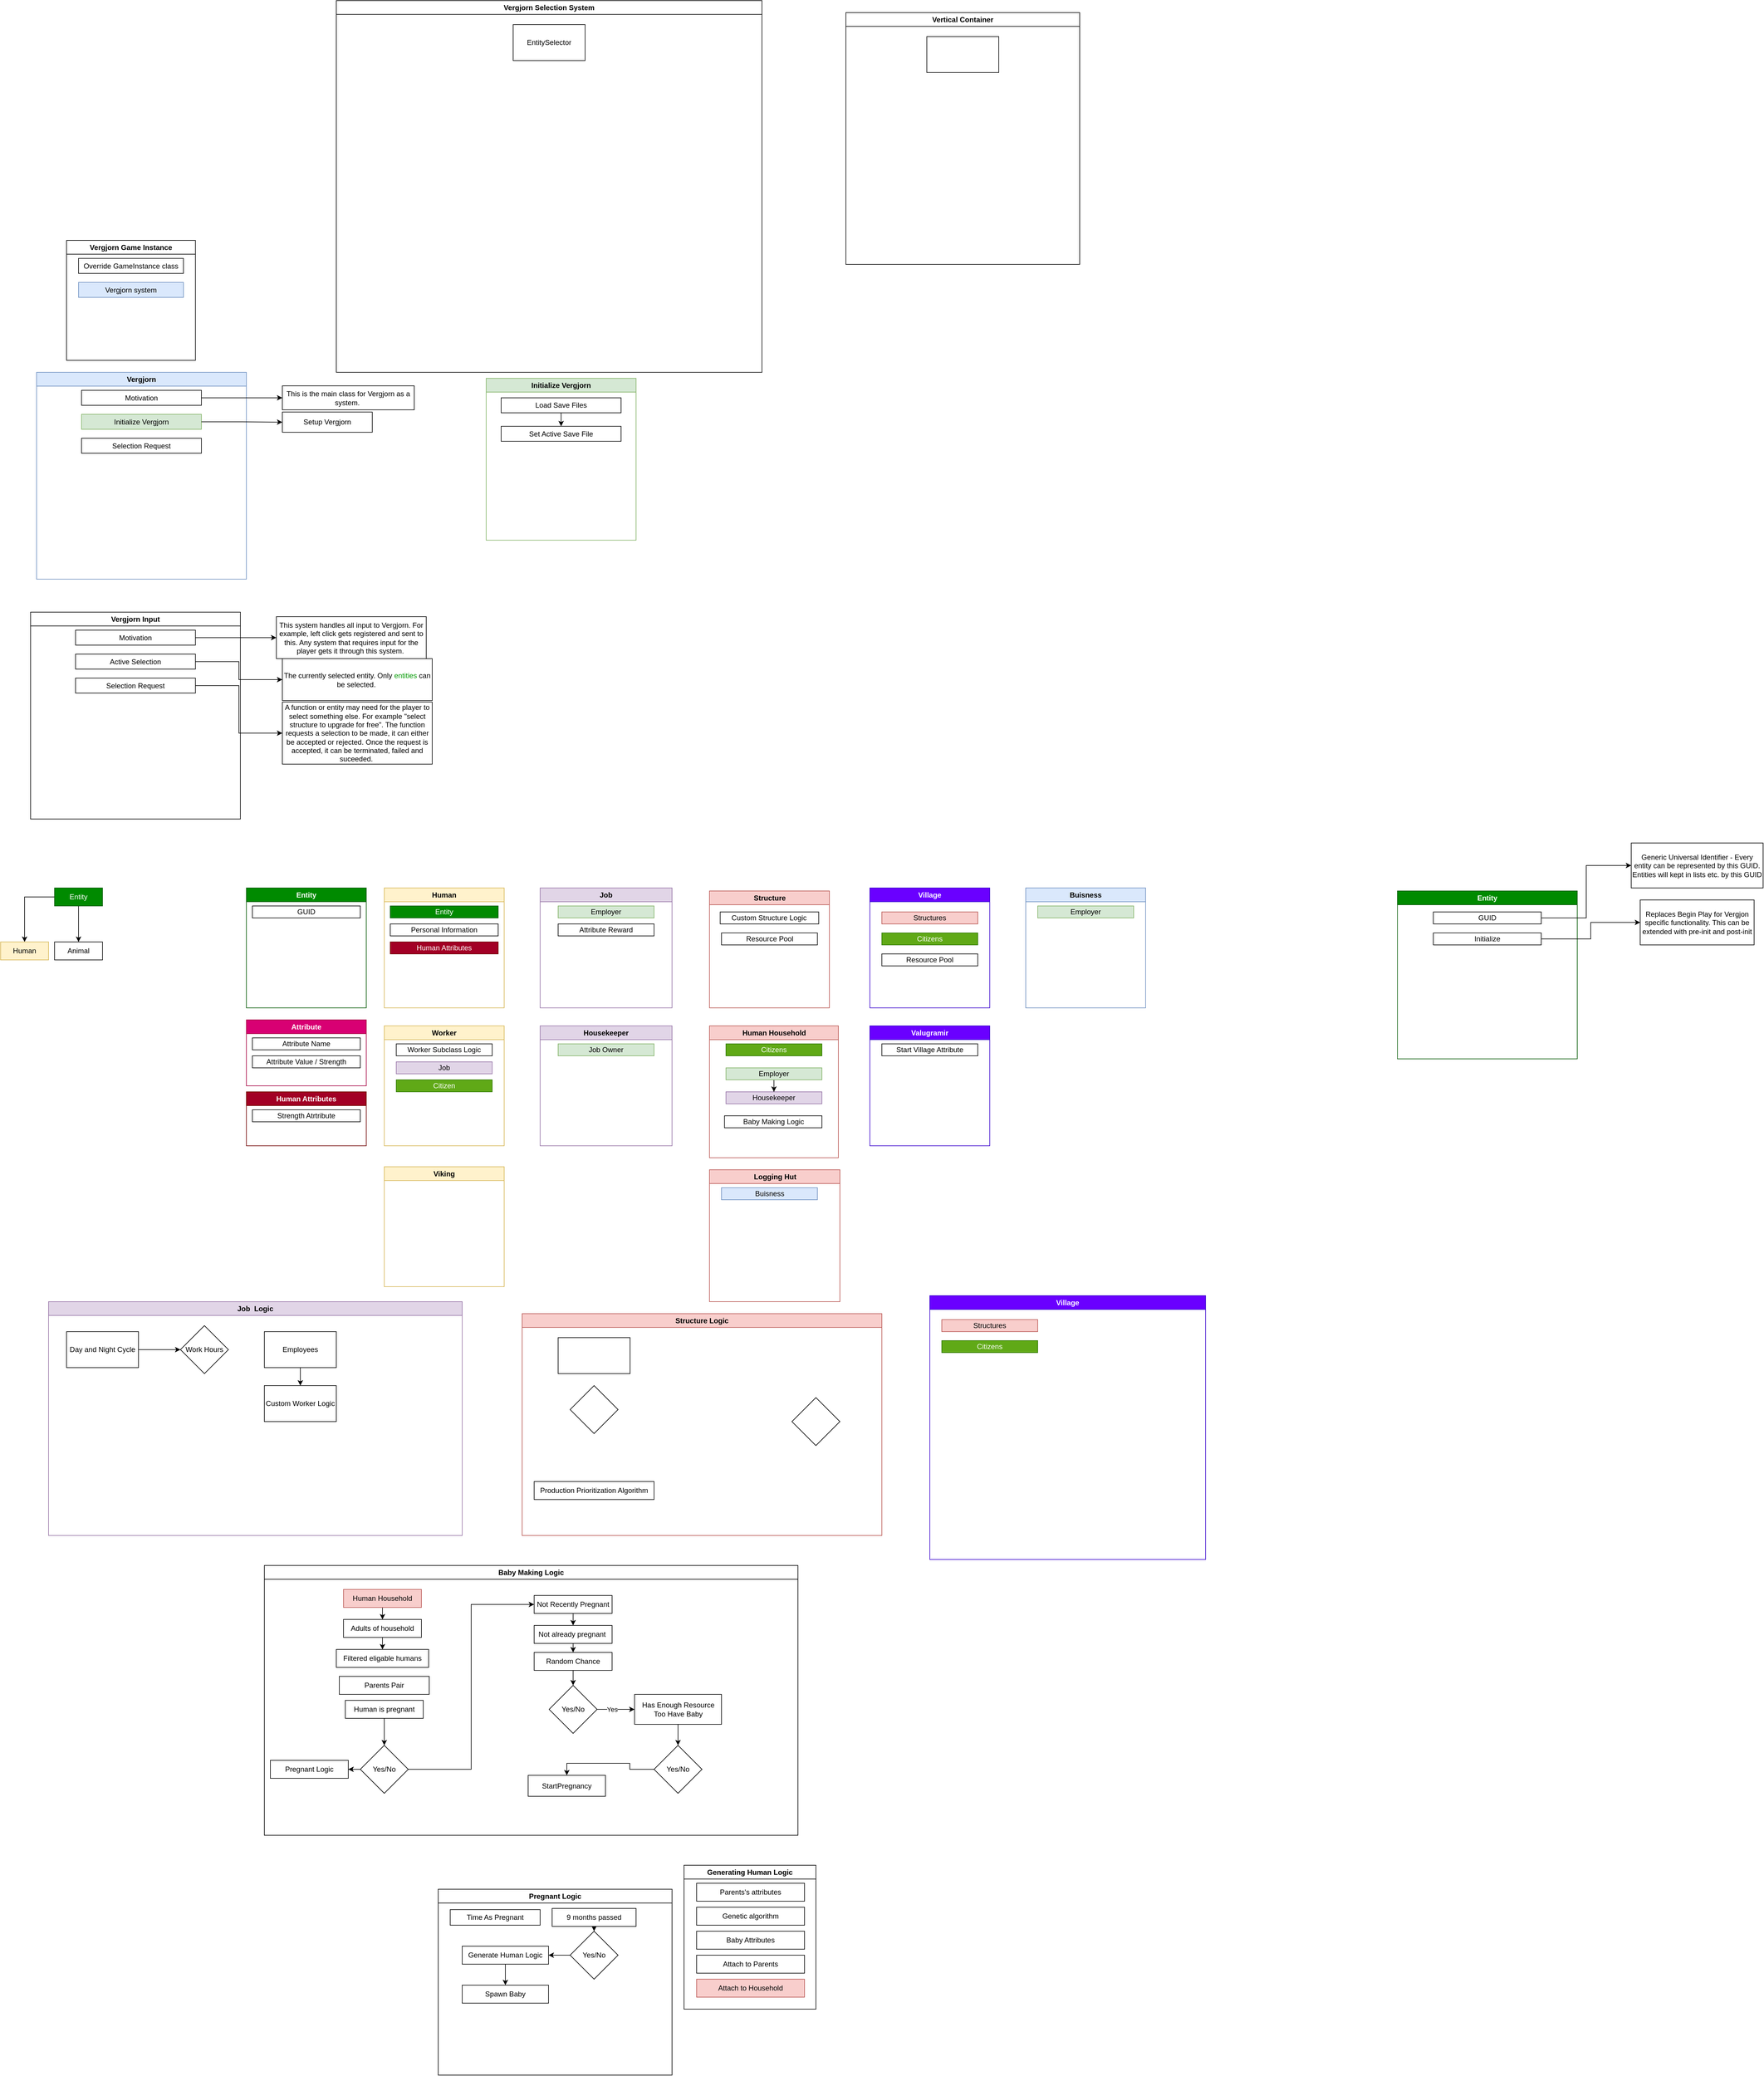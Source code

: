 <mxfile version="20.8.16" type="device"><diagram id="C5RBs43oDa-KdzZeNtuy" name="Page-1"><mxGraphModel dx="1418" dy="3166" grid="1" gridSize="10" guides="1" tooltips="1" connect="1" arrows="1" fold="1" page="1" pageScale="1" pageWidth="827" pageHeight="1169" math="0" shadow="0"><root><mxCell id="WIyWlLk6GJQsqaUBKTNV-0"/><mxCell id="WIyWlLk6GJQsqaUBKTNV-1" parent="WIyWlLk6GJQsqaUBKTNV-0"/><mxCell id="bpdon9Rbxp3jtuRAlvj6-2" style="edgeStyle=orthogonalEdgeStyle;rounded=0;orthogonalLoop=1;jettySize=auto;html=1;entryX=0.5;entryY=0;entryDx=0;entryDy=0;" parent="WIyWlLk6GJQsqaUBKTNV-1" source="bpdon9Rbxp3jtuRAlvj6-0" target="bpdon9Rbxp3jtuRAlvj6-1" edge="1"><mxGeometry relative="1" as="geometry"/></mxCell><mxCell id="bpdon9Rbxp3jtuRAlvj6-4" style="edgeStyle=orthogonalEdgeStyle;rounded=0;orthogonalLoop=1;jettySize=auto;html=1;entryX=0.5;entryY=0;entryDx=0;entryDy=0;" parent="WIyWlLk6GJQsqaUBKTNV-1" source="bpdon9Rbxp3jtuRAlvj6-0" target="bpdon9Rbxp3jtuRAlvj6-3" edge="1"><mxGeometry relative="1" as="geometry"/></mxCell><mxCell id="bpdon9Rbxp3jtuRAlvj6-0" value="Entity" style="rounded=0;whiteSpace=wrap;html=1;fillColor=#008a00;fontColor=#ffffff;strokeColor=#005700;" parent="WIyWlLk6GJQsqaUBKTNV-1" vertex="1"><mxGeometry x="90" y="20" width="80" height="30" as="geometry"/></mxCell><mxCell id="bpdon9Rbxp3jtuRAlvj6-1" value="Human" style="rounded=0;whiteSpace=wrap;html=1;fillColor=#fff2cc;strokeColor=#d6b656;" parent="WIyWlLk6GJQsqaUBKTNV-1" vertex="1"><mxGeometry y="110" width="80" height="30" as="geometry"/></mxCell><mxCell id="bpdon9Rbxp3jtuRAlvj6-3" value="Animal" style="rounded=0;whiteSpace=wrap;html=1;" parent="WIyWlLk6GJQsqaUBKTNV-1" vertex="1"><mxGeometry x="90" y="110" width="80" height="30" as="geometry"/></mxCell><mxCell id="bpdon9Rbxp3jtuRAlvj6-8" value="Worker" style="swimlane;whiteSpace=wrap;html=1;fillColor=#fff2cc;strokeColor=#d6b656;" parent="WIyWlLk6GJQsqaUBKTNV-1" vertex="1"><mxGeometry x="640" y="250" width="200" height="200" as="geometry"/></mxCell><mxCell id="bpdon9Rbxp3jtuRAlvj6-10" value="Worker Subclass Logic" style="rounded=0;whiteSpace=wrap;html=1;" parent="bpdon9Rbxp3jtuRAlvj6-8" vertex="1"><mxGeometry x="20" y="30" width="160" height="20" as="geometry"/></mxCell><mxCell id="bpdon9Rbxp3jtuRAlvj6-11" value="Job" style="rounded=0;whiteSpace=wrap;html=1;fillColor=#e1d5e7;strokeColor=#9673a6;" parent="bpdon9Rbxp3jtuRAlvj6-8" vertex="1"><mxGeometry x="20" y="60" width="160" height="20" as="geometry"/></mxCell><mxCell id="bpdon9Rbxp3jtuRAlvj6-32" value="Citizen" style="rounded=0;whiteSpace=wrap;html=1;fillColor=#60a917;fontColor=#ffffff;strokeColor=#2D7600;" parent="bpdon9Rbxp3jtuRAlvj6-8" vertex="1"><mxGeometry x="20" y="90" width="160" height="20" as="geometry"/></mxCell><mxCell id="bpdon9Rbxp3jtuRAlvj6-9" value="Viking" style="swimlane;whiteSpace=wrap;html=1;fillColor=#fff2cc;strokeColor=#d6b656;" parent="WIyWlLk6GJQsqaUBKTNV-1" vertex="1"><mxGeometry x="640" y="485" width="200" height="200" as="geometry"/></mxCell><mxCell id="bpdon9Rbxp3jtuRAlvj6-12" value="Job" style="swimlane;whiteSpace=wrap;html=1;fillColor=#e1d5e7;strokeColor=#9673a6;" parent="WIyWlLk6GJQsqaUBKTNV-1" vertex="1"><mxGeometry x="900" y="20" width="220" height="200" as="geometry"/></mxCell><mxCell id="bpdon9Rbxp3jtuRAlvj6-14" value="Employer" style="rounded=0;whiteSpace=wrap;html=1;fillColor=#d5e8d4;strokeColor=#82b366;" parent="bpdon9Rbxp3jtuRAlvj6-12" vertex="1"><mxGeometry x="30" y="30" width="160" height="20" as="geometry"/></mxCell><mxCell id="bpdon9Rbxp3jtuRAlvj6-74" value="Attribute Reward" style="rounded=0;whiteSpace=wrap;html=1;" parent="bpdon9Rbxp3jtuRAlvj6-12" vertex="1"><mxGeometry x="30" y="60" width="160" height="20" as="geometry"/></mxCell><mxCell id="bpdon9Rbxp3jtuRAlvj6-15" value="Structure" style="swimlane;whiteSpace=wrap;html=1;fillColor=#f8cecc;strokeColor=#b85450;" parent="WIyWlLk6GJQsqaUBKTNV-1" vertex="1"><mxGeometry x="1182.5" y="25" width="200" height="195" as="geometry"/></mxCell><mxCell id="bpdon9Rbxp3jtuRAlvj6-51" value="Custom Structure Logic" style="rounded=0;whiteSpace=wrap;html=1;" parent="bpdon9Rbxp3jtuRAlvj6-15" vertex="1"><mxGeometry x="17.83" y="35" width="164.37" height="20" as="geometry"/></mxCell><mxCell id="bpdon9Rbxp3jtuRAlvj6-65" value="Resource Pool" style="rounded=0;whiteSpace=wrap;html=1;" parent="bpdon9Rbxp3jtuRAlvj6-15" vertex="1"><mxGeometry x="20.01" y="70" width="160" height="20" as="geometry"/></mxCell><mxCell id="bpdon9Rbxp3jtuRAlvj6-16" value="Logging Hut" style="swimlane;whiteSpace=wrap;html=1;fillColor=#f8cecc;strokeColor=#b85450;" parent="WIyWlLk6GJQsqaUBKTNV-1" vertex="1"><mxGeometry x="1182.5" y="490" width="217.5" height="220" as="geometry"/></mxCell><mxCell id="bpdon9Rbxp3jtuRAlvj6-17" value="Buisness" style="rounded=0;whiteSpace=wrap;html=1;fillColor=#dae8fc;strokeColor=#6c8ebf;" parent="bpdon9Rbxp3jtuRAlvj6-16" vertex="1"><mxGeometry x="20" y="30" width="160" height="20" as="geometry"/></mxCell><mxCell id="bpdon9Rbxp3jtuRAlvj6-20" value="Human Household" style="swimlane;whiteSpace=wrap;html=1;fillColor=#f8cecc;strokeColor=#b85450;" parent="WIyWlLk6GJQsqaUBKTNV-1" vertex="1"><mxGeometry x="1182.5" y="250" width="215" height="220" as="geometry"/></mxCell><mxCell id="bpdon9Rbxp3jtuRAlvj6-25" value="Housekeeper" style="rounded=0;whiteSpace=wrap;html=1;fillColor=#e1d5e7;strokeColor=#9673a6;" parent="bpdon9Rbxp3jtuRAlvj6-20" vertex="1"><mxGeometry x="27.5" y="110" width="160" height="20" as="geometry"/></mxCell><mxCell id="bpdon9Rbxp3jtuRAlvj6-42" style="edgeStyle=orthogonalEdgeStyle;rounded=0;orthogonalLoop=1;jettySize=auto;html=1;entryX=0.5;entryY=0;entryDx=0;entryDy=0;" parent="bpdon9Rbxp3jtuRAlvj6-20" source="bpdon9Rbxp3jtuRAlvj6-41" target="bpdon9Rbxp3jtuRAlvj6-25" edge="1"><mxGeometry relative="1" as="geometry"/></mxCell><mxCell id="bpdon9Rbxp3jtuRAlvj6-41" value="Employer" style="rounded=0;whiteSpace=wrap;html=1;fillColor=#d5e8d4;strokeColor=#82b366;" parent="bpdon9Rbxp3jtuRAlvj6-20" vertex="1"><mxGeometry x="27.5" y="70" width="160" height="20" as="geometry"/></mxCell><mxCell id="bpdon9Rbxp3jtuRAlvj6-69" value="Citizens" style="rounded=0;whiteSpace=wrap;html=1;fillColor=#60a917;fontColor=#ffffff;strokeColor=#2D7600;" parent="bpdon9Rbxp3jtuRAlvj6-20" vertex="1"><mxGeometry x="27.5" y="30" width="160" height="20" as="geometry"/></mxCell><mxCell id="bpdon9Rbxp3jtuRAlvj6-80" value="Baby Making Logic" style="rounded=0;whiteSpace=wrap;html=1;" parent="bpdon9Rbxp3jtuRAlvj6-20" vertex="1"><mxGeometry x="25" y="150" width="162.5" height="20" as="geometry"/></mxCell><mxCell id="bpdon9Rbxp3jtuRAlvj6-21" value="Housekeeper" style="swimlane;whiteSpace=wrap;html=1;fillColor=#e1d5e7;strokeColor=#9673a6;" parent="WIyWlLk6GJQsqaUBKTNV-1" vertex="1"><mxGeometry x="900" y="250" width="220" height="200" as="geometry"/></mxCell><mxCell id="bpdon9Rbxp3jtuRAlvj6-22" value="Job Owner" style="rounded=0;whiteSpace=wrap;html=1;fillColor=#d5e8d4;strokeColor=#82b366;" parent="bpdon9Rbxp3jtuRAlvj6-21" vertex="1"><mxGeometry x="30" y="30" width="160" height="20" as="geometry"/></mxCell><mxCell id="bpdon9Rbxp3jtuRAlvj6-28" value="Human" style="swimlane;whiteSpace=wrap;html=1;fillColor=#fff2cc;strokeColor=#d6b656;" parent="WIyWlLk6GJQsqaUBKTNV-1" vertex="1"><mxGeometry x="640" y="20" width="200" height="200" as="geometry"/></mxCell><mxCell id="bpdon9Rbxp3jtuRAlvj6-29" value="Personal Information" style="rounded=0;whiteSpace=wrap;html=1;" parent="bpdon9Rbxp3jtuRAlvj6-28" vertex="1"><mxGeometry x="10" y="60" width="180" height="20" as="geometry"/></mxCell><mxCell id="bpdon9Rbxp3jtuRAlvj6-75" value="Human Attributes" style="rounded=0;whiteSpace=wrap;html=1;fillColor=#a20025;fontColor=#ffffff;strokeColor=#6F0000;" parent="bpdon9Rbxp3jtuRAlvj6-28" vertex="1"><mxGeometry x="10" y="90" width="180" height="20" as="geometry"/></mxCell><mxCell id="ZIPZPuJPyrDWr_anWdks-3" value="Entity" style="rounded=0;whiteSpace=wrap;html=1;fillColor=#008a00;fontColor=#ffffff;strokeColor=#005700;" parent="bpdon9Rbxp3jtuRAlvj6-28" vertex="1"><mxGeometry x="10" y="30" width="180" height="20" as="geometry"/></mxCell><mxCell id="bpdon9Rbxp3jtuRAlvj6-33" value="Village" style="swimlane;whiteSpace=wrap;html=1;fillColor=#6a00ff;fontColor=#ffffff;strokeColor=#3700CC;" parent="WIyWlLk6GJQsqaUBKTNV-1" vertex="1"><mxGeometry x="1450" y="20" width="200" height="200" as="geometry"/></mxCell><mxCell id="bpdon9Rbxp3jtuRAlvj6-34" value="Structures" style="rounded=0;whiteSpace=wrap;html=1;fillColor=#f8cecc;strokeColor=#b85450;" parent="bpdon9Rbxp3jtuRAlvj6-33" vertex="1"><mxGeometry x="20" y="40" width="160" height="20" as="geometry"/></mxCell><mxCell id="bpdon9Rbxp3jtuRAlvj6-37" value="Citizens" style="rounded=0;whiteSpace=wrap;html=1;fillColor=#60a917;fontColor=#ffffff;strokeColor=#2D7600;" parent="bpdon9Rbxp3jtuRAlvj6-33" vertex="1"><mxGeometry x="20" y="75" width="160" height="20" as="geometry"/></mxCell><mxCell id="bpdon9Rbxp3jtuRAlvj6-64" value="Resource Pool" style="rounded=0;whiteSpace=wrap;html=1;" parent="bpdon9Rbxp3jtuRAlvj6-33" vertex="1"><mxGeometry x="20" y="110" width="160" height="20" as="geometry"/></mxCell><mxCell id="bpdon9Rbxp3jtuRAlvj6-38" value="Valugramir" style="swimlane;whiteSpace=wrap;html=1;fillColor=#6a00ff;fontColor=#ffffff;strokeColor=#3700CC;" parent="WIyWlLk6GJQsqaUBKTNV-1" vertex="1"><mxGeometry x="1450" y="250" width="200" height="200" as="geometry"/></mxCell><mxCell id="bpdon9Rbxp3jtuRAlvj6-39" value="Start Village Attribute" style="rounded=0;whiteSpace=wrap;html=1;" parent="bpdon9Rbxp3jtuRAlvj6-38" vertex="1"><mxGeometry x="20" y="30" width="160" height="20" as="geometry"/></mxCell><mxCell id="bpdon9Rbxp3jtuRAlvj6-18" value="Buisness" style="swimlane;whiteSpace=wrap;html=1;fillColor=#dae8fc;strokeColor=#6c8ebf;" parent="WIyWlLk6GJQsqaUBKTNV-1" vertex="1"><mxGeometry x="1710" y="20" width="200" height="200" as="geometry"/></mxCell><mxCell id="bpdon9Rbxp3jtuRAlvj6-19" value="Employer" style="rounded=0;whiteSpace=wrap;html=1;fillColor=#d5e8d4;strokeColor=#82b366;" parent="bpdon9Rbxp3jtuRAlvj6-18" vertex="1"><mxGeometry x="20" y="30" width="160" height="20" as="geometry"/></mxCell><mxCell id="bpdon9Rbxp3jtuRAlvj6-43" value="Job&amp;nbsp; Logic" style="swimlane;whiteSpace=wrap;html=1;fillColor=#e1d5e7;strokeColor=#9673a6;" parent="WIyWlLk6GJQsqaUBKTNV-1" vertex="1"><mxGeometry x="80" y="710" width="690" height="390" as="geometry"/></mxCell><mxCell id="bpdon9Rbxp3jtuRAlvj6-50" style="edgeStyle=orthogonalEdgeStyle;rounded=0;orthogonalLoop=1;jettySize=auto;html=1;entryX=0;entryY=0.5;entryDx=0;entryDy=0;" parent="bpdon9Rbxp3jtuRAlvj6-43" source="bpdon9Rbxp3jtuRAlvj6-44" target="bpdon9Rbxp3jtuRAlvj6-49" edge="1"><mxGeometry relative="1" as="geometry"/></mxCell><mxCell id="bpdon9Rbxp3jtuRAlvj6-44" value="Day and Night Cycle" style="rounded=0;whiteSpace=wrap;html=1;" parent="bpdon9Rbxp3jtuRAlvj6-43" vertex="1"><mxGeometry x="30" y="50" width="120" height="60" as="geometry"/></mxCell><mxCell id="bpdon9Rbxp3jtuRAlvj6-45" value="Custom Worker Logic" style="rounded=0;whiteSpace=wrap;html=1;" parent="bpdon9Rbxp3jtuRAlvj6-43" vertex="1"><mxGeometry x="360" y="140" width="120" height="60" as="geometry"/></mxCell><mxCell id="bpdon9Rbxp3jtuRAlvj6-48" style="edgeStyle=orthogonalEdgeStyle;rounded=0;orthogonalLoop=1;jettySize=auto;html=1;exitX=0.5;exitY=1;exitDx=0;exitDy=0;entryX=0.5;entryY=0;entryDx=0;entryDy=0;" parent="bpdon9Rbxp3jtuRAlvj6-43" source="bpdon9Rbxp3jtuRAlvj6-46" target="bpdon9Rbxp3jtuRAlvj6-45" edge="1"><mxGeometry relative="1" as="geometry"/></mxCell><mxCell id="bpdon9Rbxp3jtuRAlvj6-46" value="Employees" style="rounded=0;whiteSpace=wrap;html=1;" parent="bpdon9Rbxp3jtuRAlvj6-43" vertex="1"><mxGeometry x="360" y="50" width="120" height="60" as="geometry"/></mxCell><mxCell id="bpdon9Rbxp3jtuRAlvj6-49" value="Work Hours" style="rhombus;whiteSpace=wrap;html=1;" parent="bpdon9Rbxp3jtuRAlvj6-43" vertex="1"><mxGeometry x="220" y="40" width="80" height="80" as="geometry"/></mxCell><mxCell id="bpdon9Rbxp3jtuRAlvj6-52" value="Structure Logic" style="swimlane;whiteSpace=wrap;html=1;fillColor=#f8cecc;strokeColor=#b85450;" parent="WIyWlLk6GJQsqaUBKTNV-1" vertex="1"><mxGeometry x="870" y="730" width="600" height="370" as="geometry"/></mxCell><mxCell id="bpdon9Rbxp3jtuRAlvj6-53" value="" style="rhombus;whiteSpace=wrap;html=1;" parent="bpdon9Rbxp3jtuRAlvj6-52" vertex="1"><mxGeometry x="450" y="140" width="80" height="80" as="geometry"/></mxCell><mxCell id="bpdon9Rbxp3jtuRAlvj6-57" value="Production Prioritization Algorithm" style="rounded=0;whiteSpace=wrap;html=1;" parent="bpdon9Rbxp3jtuRAlvj6-52" vertex="1"><mxGeometry x="20" y="280" width="200" height="30" as="geometry"/></mxCell><mxCell id="bpdon9Rbxp3jtuRAlvj6-58" value="" style="rhombus;whiteSpace=wrap;html=1;" parent="bpdon9Rbxp3jtuRAlvj6-52" vertex="1"><mxGeometry x="80" y="120" width="80" height="80" as="geometry"/></mxCell><mxCell id="bpdon9Rbxp3jtuRAlvj6-59" value="" style="rounded=0;whiteSpace=wrap;html=1;" parent="bpdon9Rbxp3jtuRAlvj6-52" vertex="1"><mxGeometry x="60" y="40" width="120" height="60" as="geometry"/></mxCell><mxCell id="bpdon9Rbxp3jtuRAlvj6-60" value="Village" style="swimlane;whiteSpace=wrap;html=1;fillColor=#6a00ff;fontColor=#ffffff;strokeColor=#3700CC;" parent="WIyWlLk6GJQsqaUBKTNV-1" vertex="1"><mxGeometry x="1550" y="700" width="460" height="440" as="geometry"/></mxCell><mxCell id="bpdon9Rbxp3jtuRAlvj6-61" value="Structures" style="rounded=0;whiteSpace=wrap;html=1;fillColor=#f8cecc;strokeColor=#b85450;" parent="bpdon9Rbxp3jtuRAlvj6-60" vertex="1"><mxGeometry x="20" y="40" width="160" height="20" as="geometry"/></mxCell><mxCell id="bpdon9Rbxp3jtuRAlvj6-62" value="Citizens" style="rounded=0;whiteSpace=wrap;html=1;fillColor=#60a917;fontColor=#ffffff;strokeColor=#2D7600;" parent="bpdon9Rbxp3jtuRAlvj6-60" vertex="1"><mxGeometry x="20" y="75" width="160" height="20" as="geometry"/></mxCell><mxCell id="bpdon9Rbxp3jtuRAlvj6-76" value="Human Attributes" style="swimlane;whiteSpace=wrap;html=1;fillColor=#a20025;fontColor=#ffffff;strokeColor=#6F0000;" parent="WIyWlLk6GJQsqaUBKTNV-1" vertex="1"><mxGeometry x="410" y="360" width="200" height="90" as="geometry"/></mxCell><mxCell id="bpdon9Rbxp3jtuRAlvj6-79" value="Strength Atrtribute" style="rounded=0;whiteSpace=wrap;html=1;" parent="bpdon9Rbxp3jtuRAlvj6-76" vertex="1"><mxGeometry x="10" y="30" width="180" height="20" as="geometry"/></mxCell><mxCell id="bpdon9Rbxp3jtuRAlvj6-77" value="Attribute" style="swimlane;whiteSpace=wrap;html=1;fillColor=#d80073;fontColor=#ffffff;strokeColor=#A50040;" parent="WIyWlLk6GJQsqaUBKTNV-1" vertex="1"><mxGeometry x="410" y="240" width="200" height="110" as="geometry"/></mxCell><mxCell id="bpdon9Rbxp3jtuRAlvj6-7" value="Attribute Name" style="rounded=0;whiteSpace=wrap;html=1;" parent="bpdon9Rbxp3jtuRAlvj6-77" vertex="1"><mxGeometry x="10" y="30" width="180" height="20" as="geometry"/></mxCell><mxCell id="bpdon9Rbxp3jtuRAlvj6-78" value="Attribute Value / Strength" style="rounded=0;whiteSpace=wrap;html=1;" parent="bpdon9Rbxp3jtuRAlvj6-77" vertex="1"><mxGeometry x="10" y="60" width="180" height="20" as="geometry"/></mxCell><mxCell id="bpdon9Rbxp3jtuRAlvj6-81" value="Baby Making Logic" style="swimlane;whiteSpace=wrap;html=1;" parent="WIyWlLk6GJQsqaUBKTNV-1" vertex="1"><mxGeometry x="440" y="1150" width="890" height="450" as="geometry"/></mxCell><mxCell id="bpdon9Rbxp3jtuRAlvj6-121" style="edgeStyle=orthogonalEdgeStyle;rounded=0;orthogonalLoop=1;jettySize=auto;html=1;entryX=0.5;entryY=0;entryDx=0;entryDy=0;" parent="bpdon9Rbxp3jtuRAlvj6-81" source="bpdon9Rbxp3jtuRAlvj6-82" target="bpdon9Rbxp3jtuRAlvj6-107" edge="1"><mxGeometry relative="1" as="geometry"/></mxCell><mxCell id="bpdon9Rbxp3jtuRAlvj6-82" value="Adults of household" style="rounded=0;whiteSpace=wrap;html=1;" parent="bpdon9Rbxp3jtuRAlvj6-81" vertex="1"><mxGeometry x="132" y="90" width="130" height="30" as="geometry"/></mxCell><mxCell id="bpdon9Rbxp3jtuRAlvj6-119" style="edgeStyle=orthogonalEdgeStyle;rounded=0;orthogonalLoop=1;jettySize=auto;html=1;entryX=0.5;entryY=0;entryDx=0;entryDy=0;" parent="bpdon9Rbxp3jtuRAlvj6-81" source="bpdon9Rbxp3jtuRAlvj6-83" target="bpdon9Rbxp3jtuRAlvj6-82" edge="1"><mxGeometry relative="1" as="geometry"/></mxCell><mxCell id="bpdon9Rbxp3jtuRAlvj6-83" value="Human Household" style="rounded=0;whiteSpace=wrap;html=1;fillColor=#f8cecc;strokeColor=#b85450;" parent="bpdon9Rbxp3jtuRAlvj6-81" vertex="1"><mxGeometry x="132" y="40" width="130" height="30" as="geometry"/></mxCell><mxCell id="bpdon9Rbxp3jtuRAlvj6-87" style="edgeStyle=orthogonalEdgeStyle;rounded=0;orthogonalLoop=1;jettySize=auto;html=1;entryX=0.5;entryY=0;entryDx=0;entryDy=0;" parent="bpdon9Rbxp3jtuRAlvj6-81" source="bpdon9Rbxp3jtuRAlvj6-85" target="bpdon9Rbxp3jtuRAlvj6-96" edge="1"><mxGeometry relative="1" as="geometry"/></mxCell><mxCell id="bpdon9Rbxp3jtuRAlvj6-85" value="Not already pregnant&amp;nbsp;" style="rounded=0;whiteSpace=wrap;html=1;" parent="bpdon9Rbxp3jtuRAlvj6-81" vertex="1"><mxGeometry x="450" y="100" width="130" height="30" as="geometry"/></mxCell><mxCell id="bpdon9Rbxp3jtuRAlvj6-92" value="" style="edgeStyle=orthogonalEdgeStyle;rounded=0;orthogonalLoop=1;jettySize=auto;html=1;" parent="bpdon9Rbxp3jtuRAlvj6-81" source="bpdon9Rbxp3jtuRAlvj6-86" target="bpdon9Rbxp3jtuRAlvj6-88" edge="1"><mxGeometry relative="1" as="geometry"/></mxCell><mxCell id="bpdon9Rbxp3jtuRAlvj6-93" value="Yes" style="edgeLabel;html=1;align=center;verticalAlign=middle;resizable=0;points=[];" parent="bpdon9Rbxp3jtuRAlvj6-92" vertex="1" connectable="0"><mxGeometry x="-0.661" y="-1" relative="1" as="geometry"><mxPoint x="14" y="-1" as="offset"/></mxGeometry></mxCell><mxCell id="bpdon9Rbxp3jtuRAlvj6-86" value="Yes/No" style="rhombus;whiteSpace=wrap;html=1;" parent="bpdon9Rbxp3jtuRAlvj6-81" vertex="1"><mxGeometry x="475" y="200" width="80" height="80" as="geometry"/></mxCell><mxCell id="bpdon9Rbxp3jtuRAlvj6-91" style="edgeStyle=orthogonalEdgeStyle;rounded=0;orthogonalLoop=1;jettySize=auto;html=1;entryX=0.5;entryY=0;entryDx=0;entryDy=0;" parent="bpdon9Rbxp3jtuRAlvj6-81" source="bpdon9Rbxp3jtuRAlvj6-88" target="bpdon9Rbxp3jtuRAlvj6-89" edge="1"><mxGeometry relative="1" as="geometry"><mxPoint x="690.0" y="290" as="targetPoint"/></mxGeometry></mxCell><mxCell id="bpdon9Rbxp3jtuRAlvj6-88" value="Has Enough Resource Too Have Baby" style="rounded=0;whiteSpace=wrap;html=1;" parent="bpdon9Rbxp3jtuRAlvj6-81" vertex="1"><mxGeometry x="617.5" y="215" width="145" height="50" as="geometry"/></mxCell><mxCell id="bpdon9Rbxp3jtuRAlvj6-116" style="edgeStyle=orthogonalEdgeStyle;rounded=0;orthogonalLoop=1;jettySize=auto;html=1;entryX=0.5;entryY=0;entryDx=0;entryDy=0;" parent="bpdon9Rbxp3jtuRAlvj6-81" source="bpdon9Rbxp3jtuRAlvj6-89" target="bpdon9Rbxp3jtuRAlvj6-141" edge="1"><mxGeometry relative="1" as="geometry"><mxPoint x="574" y="395" as="targetPoint"/></mxGeometry></mxCell><mxCell id="bpdon9Rbxp3jtuRAlvj6-89" value="Yes/No" style="rhombus;whiteSpace=wrap;html=1;" parent="bpdon9Rbxp3jtuRAlvj6-81" vertex="1"><mxGeometry x="650" y="300" width="80" height="80" as="geometry"/></mxCell><mxCell id="bpdon9Rbxp3jtuRAlvj6-95" style="edgeStyle=orthogonalEdgeStyle;rounded=0;orthogonalLoop=1;jettySize=auto;html=1;entryX=0.5;entryY=0;entryDx=0;entryDy=0;" parent="bpdon9Rbxp3jtuRAlvj6-81" target="bpdon9Rbxp3jtuRAlvj6-85" edge="1"><mxGeometry relative="1" as="geometry"><mxPoint x="515.0" y="80" as="sourcePoint"/></mxGeometry></mxCell><mxCell id="bpdon9Rbxp3jtuRAlvj6-94" value="Not Recently Pregnant" style="rounded=0;whiteSpace=wrap;html=1;" parent="bpdon9Rbxp3jtuRAlvj6-81" vertex="1"><mxGeometry x="450" y="50" width="130" height="30" as="geometry"/></mxCell><mxCell id="bpdon9Rbxp3jtuRAlvj6-97" style="edgeStyle=orthogonalEdgeStyle;rounded=0;orthogonalLoop=1;jettySize=auto;html=1;entryX=0.5;entryY=0;entryDx=0;entryDy=0;" parent="bpdon9Rbxp3jtuRAlvj6-81" source="bpdon9Rbxp3jtuRAlvj6-96" target="bpdon9Rbxp3jtuRAlvj6-86" edge="1"><mxGeometry relative="1" as="geometry"/></mxCell><mxCell id="bpdon9Rbxp3jtuRAlvj6-96" value="Random Chance" style="rounded=0;whiteSpace=wrap;html=1;" parent="bpdon9Rbxp3jtuRAlvj6-81" vertex="1"><mxGeometry x="450" y="145" width="130" height="30" as="geometry"/></mxCell><mxCell id="bpdon9Rbxp3jtuRAlvj6-112" style="edgeStyle=orthogonalEdgeStyle;rounded=0;orthogonalLoop=1;jettySize=auto;html=1;entryX=1;entryY=0.5;entryDx=0;entryDy=0;" parent="bpdon9Rbxp3jtuRAlvj6-81" source="bpdon9Rbxp3jtuRAlvj6-99" target="bpdon9Rbxp3jtuRAlvj6-103" edge="1"><mxGeometry relative="1" as="geometry"/></mxCell><mxCell id="bpdon9Rbxp3jtuRAlvj6-114" style="edgeStyle=orthogonalEdgeStyle;rounded=0;orthogonalLoop=1;jettySize=auto;html=1;exitX=1;exitY=0.5;exitDx=0;exitDy=0;entryX=0;entryY=0.5;entryDx=0;entryDy=0;" parent="bpdon9Rbxp3jtuRAlvj6-81" source="bpdon9Rbxp3jtuRAlvj6-99" target="bpdon9Rbxp3jtuRAlvj6-94" edge="1"><mxGeometry relative="1" as="geometry"/></mxCell><mxCell id="bpdon9Rbxp3jtuRAlvj6-99" value="Yes/No" style="rhombus;whiteSpace=wrap;html=1;" parent="bpdon9Rbxp3jtuRAlvj6-81" vertex="1"><mxGeometry x="160" y="300" width="80" height="80" as="geometry"/></mxCell><mxCell id="bpdon9Rbxp3jtuRAlvj6-113" style="edgeStyle=orthogonalEdgeStyle;rounded=0;orthogonalLoop=1;jettySize=auto;html=1;entryX=0.5;entryY=0;entryDx=0;entryDy=0;" parent="bpdon9Rbxp3jtuRAlvj6-81" source="bpdon9Rbxp3jtuRAlvj6-100" target="bpdon9Rbxp3jtuRAlvj6-99" edge="1"><mxGeometry relative="1" as="geometry"/></mxCell><mxCell id="bpdon9Rbxp3jtuRAlvj6-100" value="Human is pregnant" style="rounded=0;whiteSpace=wrap;html=1;" parent="bpdon9Rbxp3jtuRAlvj6-81" vertex="1"><mxGeometry x="135" y="225" width="130" height="30" as="geometry"/></mxCell><mxCell id="bpdon9Rbxp3jtuRAlvj6-107" value="Filtered eligable humans" style="rounded=0;whiteSpace=wrap;html=1;" parent="bpdon9Rbxp3jtuRAlvj6-81" vertex="1"><mxGeometry x="120" y="140" width="154" height="30" as="geometry"/></mxCell><mxCell id="bpdon9Rbxp3jtuRAlvj6-103" value="Pregnant Logic" style="rounded=0;whiteSpace=wrap;html=1;" parent="bpdon9Rbxp3jtuRAlvj6-81" vertex="1"><mxGeometry x="10" y="325" width="130" height="30" as="geometry"/></mxCell><mxCell id="bpdon9Rbxp3jtuRAlvj6-118" value="Parents Pair" style="rounded=0;whiteSpace=wrap;html=1;" parent="bpdon9Rbxp3jtuRAlvj6-81" vertex="1"><mxGeometry x="125" y="185" width="150" height="30" as="geometry"/></mxCell><mxCell id="bpdon9Rbxp3jtuRAlvj6-141" value="StartPregnancy" style="rounded=0;whiteSpace=wrap;html=1;" parent="bpdon9Rbxp3jtuRAlvj6-81" vertex="1"><mxGeometry x="440" y="350" width="129" height="35" as="geometry"/></mxCell><mxCell id="bpdon9Rbxp3jtuRAlvj6-123" value="Pregnant Logic" style="swimlane;whiteSpace=wrap;html=1;" parent="WIyWlLk6GJQsqaUBKTNV-1" vertex="1"><mxGeometry x="730" y="1690" width="390" height="310" as="geometry"/></mxCell><mxCell id="bpdon9Rbxp3jtuRAlvj6-133" value="Time As Pregnant" style="rounded=0;whiteSpace=wrap;html=1;" parent="bpdon9Rbxp3jtuRAlvj6-123" vertex="1"><mxGeometry x="20" y="34" width="150" height="26" as="geometry"/></mxCell><mxCell id="bpdon9Rbxp3jtuRAlvj6-134" value="Spawn Baby" style="rounded=0;whiteSpace=wrap;html=1;" parent="bpdon9Rbxp3jtuRAlvj6-123" vertex="1"><mxGeometry x="40" y="160" width="144" height="30" as="geometry"/></mxCell><mxCell id="bpdon9Rbxp3jtuRAlvj6-135" style="edgeStyle=orthogonalEdgeStyle;rounded=0;orthogonalLoop=1;jettySize=auto;html=1;entryX=0.5;entryY=0;entryDx=0;entryDy=0;" parent="bpdon9Rbxp3jtuRAlvj6-123" source="bpdon9Rbxp3jtuRAlvj6-136" target="bpdon9Rbxp3jtuRAlvj6-134" edge="1"><mxGeometry relative="1" as="geometry"/></mxCell><mxCell id="bpdon9Rbxp3jtuRAlvj6-136" value="Generate Human Logic" style="rounded=0;whiteSpace=wrap;html=1;" parent="bpdon9Rbxp3jtuRAlvj6-123" vertex="1"><mxGeometry x="40" y="95" width="144" height="30" as="geometry"/></mxCell><mxCell id="bpdon9Rbxp3jtuRAlvj6-139" style="edgeStyle=orthogonalEdgeStyle;rounded=0;orthogonalLoop=1;jettySize=auto;html=1;entryX=0.5;entryY=0;entryDx=0;entryDy=0;" parent="bpdon9Rbxp3jtuRAlvj6-123" source="bpdon9Rbxp3jtuRAlvj6-137" target="bpdon9Rbxp3jtuRAlvj6-138" edge="1"><mxGeometry relative="1" as="geometry"/></mxCell><mxCell id="bpdon9Rbxp3jtuRAlvj6-137" value="9 months passed" style="rounded=0;whiteSpace=wrap;html=1;" parent="bpdon9Rbxp3jtuRAlvj6-123" vertex="1"><mxGeometry x="190" y="32" width="140" height="30" as="geometry"/></mxCell><mxCell id="bpdon9Rbxp3jtuRAlvj6-140" style="edgeStyle=orthogonalEdgeStyle;rounded=0;orthogonalLoop=1;jettySize=auto;html=1;entryX=1;entryY=0.5;entryDx=0;entryDy=0;" parent="bpdon9Rbxp3jtuRAlvj6-123" source="bpdon9Rbxp3jtuRAlvj6-138" target="bpdon9Rbxp3jtuRAlvj6-136" edge="1"><mxGeometry relative="1" as="geometry"/></mxCell><mxCell id="bpdon9Rbxp3jtuRAlvj6-138" value="Yes/No" style="rhombus;whiteSpace=wrap;html=1;rounded=0;" parent="bpdon9Rbxp3jtuRAlvj6-123" vertex="1"><mxGeometry x="220" y="70" width="80" height="80" as="geometry"/></mxCell><mxCell id="bpdon9Rbxp3jtuRAlvj6-124" value="Generating Human Logic" style="swimlane;whiteSpace=wrap;html=1;" parent="WIyWlLk6GJQsqaUBKTNV-1" vertex="1"><mxGeometry x="1140" y="1650" width="220" height="240" as="geometry"/></mxCell><mxCell id="bpdon9Rbxp3jtuRAlvj6-125" value="Attach to Household" style="rounded=0;whiteSpace=wrap;html=1;fillColor=#f8cecc;strokeColor=#b85450;" parent="bpdon9Rbxp3jtuRAlvj6-124" vertex="1"><mxGeometry x="21" y="190" width="180" height="30" as="geometry"/></mxCell><mxCell id="bpdon9Rbxp3jtuRAlvj6-126" value="Parents's attributes" style="rounded=0;whiteSpace=wrap;html=1;" parent="bpdon9Rbxp3jtuRAlvj6-124" vertex="1"><mxGeometry x="21" y="30" width="180" height="30" as="geometry"/></mxCell><mxCell id="bpdon9Rbxp3jtuRAlvj6-127" value="Genetic algorithm" style="rounded=0;whiteSpace=wrap;html=1;" parent="bpdon9Rbxp3jtuRAlvj6-124" vertex="1"><mxGeometry x="21" y="70" width="180" height="30" as="geometry"/></mxCell><mxCell id="bpdon9Rbxp3jtuRAlvj6-129" value="Baby Attributes" style="rounded=0;whiteSpace=wrap;html=1;" parent="bpdon9Rbxp3jtuRAlvj6-124" vertex="1"><mxGeometry x="21" y="110" width="180" height="30" as="geometry"/></mxCell><mxCell id="bpdon9Rbxp3jtuRAlvj6-130" value="Attach to Parents" style="rounded=0;whiteSpace=wrap;html=1;" parent="bpdon9Rbxp3jtuRAlvj6-124" vertex="1"><mxGeometry x="21" y="150" width="180" height="30" as="geometry"/></mxCell><mxCell id="ZIPZPuJPyrDWr_anWdks-1" value="Entity" style="swimlane;whiteSpace=wrap;html=1;startSize=23;fillColor=#008a00;fontColor=#ffffff;strokeColor=#005700;" parent="WIyWlLk6GJQsqaUBKTNV-1" vertex="1"><mxGeometry x="410" y="20" width="200" height="200" as="geometry"/></mxCell><mxCell id="ZIPZPuJPyrDWr_anWdks-2" value="GUID" style="rounded=0;whiteSpace=wrap;html=1;" parent="ZIPZPuJPyrDWr_anWdks-1" vertex="1"><mxGeometry x="10" y="30" width="180" height="20" as="geometry"/></mxCell><mxCell id="ZIPZPuJPyrDWr_anWdks-5" value="Entity" style="swimlane;whiteSpace=wrap;html=1;startSize=23;fillColor=#008a00;fontColor=#ffffff;strokeColor=#005700;" parent="WIyWlLk6GJQsqaUBKTNV-1" vertex="1"><mxGeometry x="2330" y="25" width="300" height="280" as="geometry"/></mxCell><mxCell id="ZIPZPuJPyrDWr_anWdks-6" value="GUID" style="rounded=0;whiteSpace=wrap;html=1;" parent="ZIPZPuJPyrDWr_anWdks-5" vertex="1"><mxGeometry x="60" y="35" width="180" height="20" as="geometry"/></mxCell><mxCell id="ZIPZPuJPyrDWr_anWdks-7" value="Initialize" style="rounded=0;whiteSpace=wrap;html=1;" parent="ZIPZPuJPyrDWr_anWdks-5" vertex="1"><mxGeometry x="60" y="70" width="180" height="20" as="geometry"/></mxCell><mxCell id="ZIPZPuJPyrDWr_anWdks-8" style="edgeStyle=orthogonalEdgeStyle;rounded=0;orthogonalLoop=1;jettySize=auto;html=1;entryX=0;entryY=0.5;entryDx=0;entryDy=0;" parent="WIyWlLk6GJQsqaUBKTNV-1" source="ZIPZPuJPyrDWr_anWdks-7" target="ZIPZPuJPyrDWr_anWdks-9" edge="1"><mxGeometry relative="1" as="geometry"><mxPoint x="2690.0" y="105" as="targetPoint"/></mxGeometry></mxCell><mxCell id="ZIPZPuJPyrDWr_anWdks-9" value="Replaces Begin Play for Vergjon specific functionality. This can be extended with pre-init and post-init" style="rounded=0;whiteSpace=wrap;html=1;" parent="WIyWlLk6GJQsqaUBKTNV-1" vertex="1"><mxGeometry x="2735" y="40" width="190" height="75" as="geometry"/></mxCell><mxCell id="ZIPZPuJPyrDWr_anWdks-10" style="edgeStyle=orthogonalEdgeStyle;rounded=0;orthogonalLoop=1;jettySize=auto;html=1;exitX=1;exitY=0.5;exitDx=0;exitDy=0;entryX=0;entryY=0.5;entryDx=0;entryDy=0;" parent="WIyWlLk6GJQsqaUBKTNV-1" source="ZIPZPuJPyrDWr_anWdks-6" target="ZIPZPuJPyrDWr_anWdks-11" edge="1"><mxGeometry relative="1" as="geometry"><mxPoint x="2700" y="20" as="targetPoint"/></mxGeometry></mxCell><mxCell id="ZIPZPuJPyrDWr_anWdks-11" value="Generic Universal Identifier - Every entity can be represented by this GUID. Entities will kept in lists etc. by this GUID" style="rounded=0;whiteSpace=wrap;html=1;" parent="WIyWlLk6GJQsqaUBKTNV-1" vertex="1"><mxGeometry x="2720" y="-55" width="220" height="75" as="geometry"/></mxCell><mxCell id="ZIPZPuJPyrDWr_anWdks-12" value="Vergjorn Input" style="swimlane;whiteSpace=wrap;html=1;" parent="WIyWlLk6GJQsqaUBKTNV-1" vertex="1"><mxGeometry x="50" y="-440" width="350" height="345" as="geometry"/></mxCell><mxCell id="ZIPZPuJPyrDWr_anWdks-13" value="Selection Request" style="rounded=0;whiteSpace=wrap;html=1;" parent="ZIPZPuJPyrDWr_anWdks-12" vertex="1"><mxGeometry x="75" y="110" width="200" height="25" as="geometry"/></mxCell><mxCell id="ZIPZPuJPyrDWr_anWdks-16" value="Active Selection" style="rounded=0;whiteSpace=wrap;html=1;" parent="ZIPZPuJPyrDWr_anWdks-12" vertex="1"><mxGeometry x="75" y="70" width="200" height="25" as="geometry"/></mxCell><mxCell id="ZIPZPuJPyrDWr_anWdks-19" value="Motivation" style="rounded=0;whiteSpace=wrap;html=1;" parent="ZIPZPuJPyrDWr_anWdks-12" vertex="1"><mxGeometry x="75" y="30" width="200" height="25" as="geometry"/></mxCell><mxCell id="ZIPZPuJPyrDWr_anWdks-14" style="edgeStyle=orthogonalEdgeStyle;rounded=0;orthogonalLoop=1;jettySize=auto;html=1;exitX=1;exitY=0.5;exitDx=0;exitDy=0;entryX=0;entryY=0.5;entryDx=0;entryDy=0;" parent="WIyWlLk6GJQsqaUBKTNV-1" source="ZIPZPuJPyrDWr_anWdks-13" target="ZIPZPuJPyrDWr_anWdks-15" edge="1"><mxGeometry relative="1" as="geometry"><mxPoint x="480" y="-397.348" as="targetPoint"/></mxGeometry></mxCell><mxCell id="ZIPZPuJPyrDWr_anWdks-15" value="A function or entity may need for the player to select something else. For example &quot;select structure to upgrade for free&quot;. The function requests a selection to be made, it can either be accepted or rejected. Once the request is accepted, it can be terminated, failed and suceeded.&amp;nbsp;" style="rounded=0;whiteSpace=wrap;html=1;" parent="WIyWlLk6GJQsqaUBKTNV-1" vertex="1"><mxGeometry x="470" y="-290" width="250" height="103.5" as="geometry"/></mxCell><mxCell id="ZIPZPuJPyrDWr_anWdks-17" value="The currently selected entity. Only &lt;font color=&quot;#009900&quot;&gt;entities &lt;/font&gt;can be selected.&amp;nbsp;" style="rounded=0;whiteSpace=wrap;html=1;" parent="WIyWlLk6GJQsqaUBKTNV-1" vertex="1"><mxGeometry x="470" y="-362.5" width="250" height="70" as="geometry"/></mxCell><mxCell id="ZIPZPuJPyrDWr_anWdks-18" style="edgeStyle=orthogonalEdgeStyle;rounded=0;orthogonalLoop=1;jettySize=auto;html=1;entryX=0;entryY=0.5;entryDx=0;entryDy=0;" parent="WIyWlLk6GJQsqaUBKTNV-1" source="ZIPZPuJPyrDWr_anWdks-16" target="ZIPZPuJPyrDWr_anWdks-17" edge="1"><mxGeometry relative="1" as="geometry"/></mxCell><mxCell id="ZIPZPuJPyrDWr_anWdks-20" value="This system handles all input to Vergjorn. For example, left click gets registered and sent to this. Any system that requires input for the player gets it through this system.&amp;nbsp;" style="rounded=0;whiteSpace=wrap;html=1;" parent="WIyWlLk6GJQsqaUBKTNV-1" vertex="1"><mxGeometry x="460" y="-432.5" width="250" height="70" as="geometry"/></mxCell><mxCell id="ZIPZPuJPyrDWr_anWdks-21" style="edgeStyle=orthogonalEdgeStyle;rounded=0;orthogonalLoop=1;jettySize=auto;html=1;exitX=1;exitY=0.5;exitDx=0;exitDy=0;entryX=0;entryY=0.5;entryDx=0;entryDy=0;fontColor=#009900;" parent="WIyWlLk6GJQsqaUBKTNV-1" source="ZIPZPuJPyrDWr_anWdks-19" target="ZIPZPuJPyrDWr_anWdks-20" edge="1"><mxGeometry relative="1" as="geometry"/></mxCell><mxCell id="ZIPZPuJPyrDWr_anWdks-22" value="Vergjorn" style="swimlane;whiteSpace=wrap;html=1;fillColor=#dae8fc;strokeColor=#6c8ebf;" parent="WIyWlLk6GJQsqaUBKTNV-1" vertex="1"><mxGeometry x="60" y="-840" width="350" height="345" as="geometry"/></mxCell><mxCell id="ZIPZPuJPyrDWr_anWdks-23" value="Selection Request" style="rounded=0;whiteSpace=wrap;html=1;" parent="ZIPZPuJPyrDWr_anWdks-22" vertex="1"><mxGeometry x="75" y="110" width="200" height="25" as="geometry"/></mxCell><mxCell id="ZIPZPuJPyrDWr_anWdks-24" value="Initialize Vergjorn" style="rounded=0;whiteSpace=wrap;html=1;fillColor=#d5e8d4;strokeColor=#82b366;" parent="ZIPZPuJPyrDWr_anWdks-22" vertex="1"><mxGeometry x="75" y="70" width="200" height="25" as="geometry"/></mxCell><mxCell id="ZIPZPuJPyrDWr_anWdks-25" value="Motivation" style="rounded=0;whiteSpace=wrap;html=1;" parent="ZIPZPuJPyrDWr_anWdks-22" vertex="1"><mxGeometry x="75" y="30" width="200" height="25" as="geometry"/></mxCell><mxCell id="ZIPZPuJPyrDWr_anWdks-26" style="edgeStyle=orthogonalEdgeStyle;rounded=0;orthogonalLoop=1;jettySize=auto;html=1;fontColor=#009900;entryX=0;entryY=0.5;entryDx=0;entryDy=0;" parent="WIyWlLk6GJQsqaUBKTNV-1" source="ZIPZPuJPyrDWr_anWdks-25" target="ZIPZPuJPyrDWr_anWdks-27" edge="1"><mxGeometry relative="1" as="geometry"><mxPoint x="510" y="-797.5" as="targetPoint"/></mxGeometry></mxCell><mxCell id="ZIPZPuJPyrDWr_anWdks-27" value="This is the main class for Vergjorn as a system.&amp;nbsp;" style="rounded=0;whiteSpace=wrap;html=1;" parent="WIyWlLk6GJQsqaUBKTNV-1" vertex="1"><mxGeometry x="470" y="-817.5" width="220" height="40" as="geometry"/></mxCell><mxCell id="ZIPZPuJPyrDWr_anWdks-28" value="Setup Vergjorn" style="rounded=0;whiteSpace=wrap;html=1;" parent="WIyWlLk6GJQsqaUBKTNV-1" vertex="1"><mxGeometry x="470" y="-773.75" width="150" height="33.75" as="geometry"/></mxCell><mxCell id="ZIPZPuJPyrDWr_anWdks-29" style="edgeStyle=orthogonalEdgeStyle;rounded=0;orthogonalLoop=1;jettySize=auto;html=1;entryX=0;entryY=0.5;entryDx=0;entryDy=0;fontColor=#009900;" parent="WIyWlLk6GJQsqaUBKTNV-1" source="ZIPZPuJPyrDWr_anWdks-24" target="ZIPZPuJPyrDWr_anWdks-28" edge="1"><mxGeometry relative="1" as="geometry"/></mxCell><mxCell id="ZIPZPuJPyrDWr_anWdks-30" value="&lt;font color=&quot;#000000&quot;&gt;Initialize Vergjorn&lt;/font&gt;" style="swimlane;whiteSpace=wrap;html=1;fillColor=#d5e8d4;strokeColor=#82b366;" parent="WIyWlLk6GJQsqaUBKTNV-1" vertex="1"><mxGeometry x="810" y="-830" width="250" height="270" as="geometry"/></mxCell><mxCell id="ZIPZPuJPyrDWr_anWdks-37" value="" style="edgeStyle=orthogonalEdgeStyle;rounded=0;orthogonalLoop=1;jettySize=auto;html=1;fontColor=#000000;" parent="ZIPZPuJPyrDWr_anWdks-30" source="ZIPZPuJPyrDWr_anWdks-31" target="ZIPZPuJPyrDWr_anWdks-36" edge="1"><mxGeometry relative="1" as="geometry"/></mxCell><mxCell id="ZIPZPuJPyrDWr_anWdks-31" value="Load Save Files" style="rounded=0;whiteSpace=wrap;html=1;" parent="ZIPZPuJPyrDWr_anWdks-30" vertex="1"><mxGeometry x="25" y="32.5" width="200" height="25" as="geometry"/></mxCell><mxCell id="ZIPZPuJPyrDWr_anWdks-36" value="Set Active Save File" style="rounded=0;whiteSpace=wrap;html=1;" parent="ZIPZPuJPyrDWr_anWdks-30" vertex="1"><mxGeometry x="25" y="80" width="200" height="25" as="geometry"/></mxCell><mxCell id="ZIPZPuJPyrDWr_anWdks-32" value="Vergjorn Game Instance" style="swimlane;whiteSpace=wrap;html=1;fontColor=#000000;" parent="WIyWlLk6GJQsqaUBKTNV-1" vertex="1"><mxGeometry x="110" y="-1060" width="215" height="200" as="geometry"/></mxCell><mxCell id="ZIPZPuJPyrDWr_anWdks-34" value="Override GameInstance class" style="rounded=0;whiteSpace=wrap;html=1;" parent="ZIPZPuJPyrDWr_anWdks-32" vertex="1"><mxGeometry x="20" y="30" width="175" height="25" as="geometry"/></mxCell><mxCell id="ZIPZPuJPyrDWr_anWdks-35" value="Vergjorn system" style="rounded=0;whiteSpace=wrap;html=1;fillColor=#dae8fc;strokeColor=#6c8ebf;" parent="ZIPZPuJPyrDWr_anWdks-32" vertex="1"><mxGeometry x="20" y="70" width="175" height="25" as="geometry"/></mxCell><mxCell id="dGkDo0-_0S3bz2MsQTeC-0" value="Vergjorn Selection System" style="swimlane;whiteSpace=wrap;html=1;startSize=23;" vertex="1" parent="WIyWlLk6GJQsqaUBKTNV-1"><mxGeometry x="560" y="-1460" width="710" height="620" as="geometry"/></mxCell><mxCell id="dGkDo0-_0S3bz2MsQTeC-2" value="EntitySelector" style="rounded=0;whiteSpace=wrap;html=1;" vertex="1" parent="dGkDo0-_0S3bz2MsQTeC-0"><mxGeometry x="295" y="40" width="120" height="60" as="geometry"/></mxCell><mxCell id="dGkDo0-_0S3bz2MsQTeC-3" value="Vertical Container" style="swimlane;whiteSpace=wrap;html=1;" vertex="1" parent="WIyWlLk6GJQsqaUBKTNV-1"><mxGeometry x="1410" y="-1440" width="390" height="420" as="geometry"/></mxCell><mxCell id="dGkDo0-_0S3bz2MsQTeC-1" value="" style="rounded=0;whiteSpace=wrap;html=1;" vertex="1" parent="dGkDo0-_0S3bz2MsQTeC-3"><mxGeometry x="135" y="40" width="120" height="60" as="geometry"/></mxCell></root></mxGraphModel></diagram></mxfile>